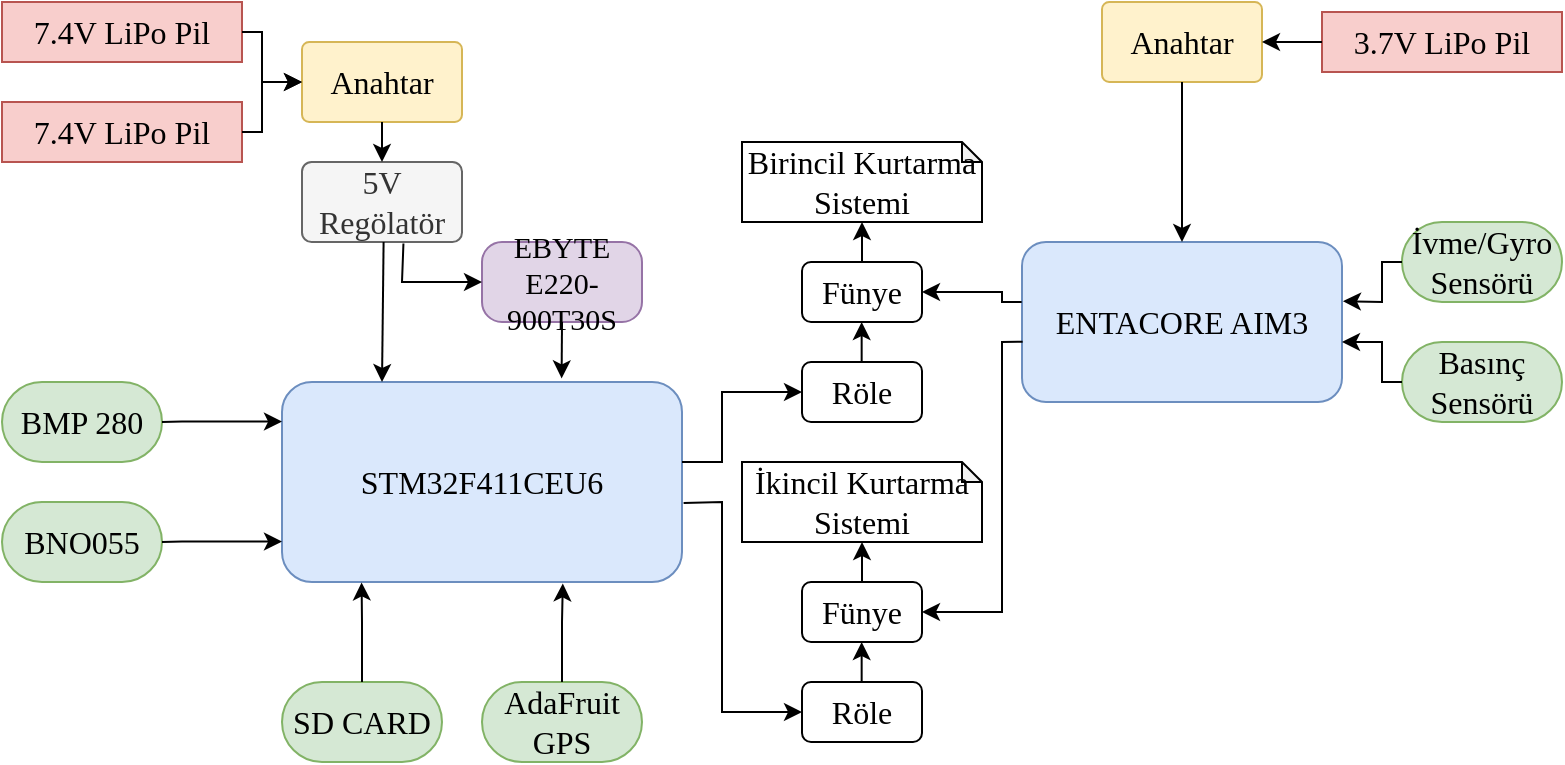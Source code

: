 <mxfile version="23.1.1" type="github">
  <diagram id="C5RBs43oDa-KdzZeNtuy" name="Page-1">
    <mxGraphModel dx="1195" dy="630" grid="1" gridSize="10" guides="1" tooltips="1" connect="1" arrows="1" fold="1" page="1" pageScale="1" pageWidth="800" pageHeight="600" math="0" shadow="0">
      <root>
        <mxCell id="WIyWlLk6GJQsqaUBKTNV-0" />
        <mxCell id="WIyWlLk6GJQsqaUBKTNV-1" parent="WIyWlLk6GJQsqaUBKTNV-0" />
        <mxCell id="FF-1iVlFn8DtFzpHkf-_-0" value="7.4V LiPo Pil" style="rounded=1;whiteSpace=wrap;html=1;arcSize=0;fillColor=#f8cecc;strokeColor=#b85450;fontFamily=Calibri;fontSize=16;" parent="WIyWlLk6GJQsqaUBKTNV-1" vertex="1">
          <mxGeometry x="10" y="90" width="120" height="30" as="geometry" />
        </mxCell>
        <mxCell id="FF-1iVlFn8DtFzpHkf-_-1" value="7.4V LiPo Pil" style="rounded=1;whiteSpace=wrap;html=1;arcSize=0;fillColor=#f8cecc;strokeColor=#b85450;fontFamily=Calibri;fontSize=16;" parent="WIyWlLk6GJQsqaUBKTNV-1" vertex="1">
          <mxGeometry x="10" y="40" width="120" height="30" as="geometry" />
        </mxCell>
        <mxCell id="FF-1iVlFn8DtFzpHkf-_-3" value="Anahtar" style="rounded=1;whiteSpace=wrap;html=1;arcSize=9;fillColor=#fff2cc;strokeColor=#d6b656;fontFamily=Calibri;fontSize=16;" parent="WIyWlLk6GJQsqaUBKTNV-1" vertex="1">
          <mxGeometry x="160" y="60" width="80" height="40" as="geometry" />
        </mxCell>
        <mxCell id="FF-1iVlFn8DtFzpHkf-_-4" value="5V Regölatör" style="rounded=1;whiteSpace=wrap;html=1;arcSize=12;fillColor=#f5f5f5;fontColor=#333333;strokeColor=#666666;fontFamily=Calibri;fontSize=16;" parent="WIyWlLk6GJQsqaUBKTNV-1" vertex="1">
          <mxGeometry x="160" y="120" width="80" height="40" as="geometry" />
        </mxCell>
        <mxCell id="FF-1iVlFn8DtFzpHkf-_-5" value="STM32F411CEU6" style="rounded=1;whiteSpace=wrap;html=1;fillColor=#dae8fc;strokeColor=#6c8ebf;fontFamily=Calibri;fontSize=16;" parent="WIyWlLk6GJQsqaUBKTNV-1" vertex="1">
          <mxGeometry x="150" y="230" width="200" height="100" as="geometry" />
        </mxCell>
        <mxCell id="FF-1iVlFn8DtFzpHkf-_-6" value="EBYTE E220-900T30S" style="rounded=1;whiteSpace=wrap;html=1;arcSize=25;fillColor=#e1d5e7;strokeColor=#9673a6;fontFamily=Calibri;fontSize=15;" parent="WIyWlLk6GJQsqaUBKTNV-1" vertex="1">
          <mxGeometry x="250" y="160" width="80" height="40" as="geometry" />
        </mxCell>
        <mxCell id="FF-1iVlFn8DtFzpHkf-_-7" value="BMP 280" style="rounded=1;whiteSpace=wrap;html=1;arcSize=50;fillColor=#d5e8d4;strokeColor=#82b366;fontFamily=Calibri;fontSize=16;" parent="WIyWlLk6GJQsqaUBKTNV-1" vertex="1">
          <mxGeometry x="10" y="230" width="80" height="40" as="geometry" />
        </mxCell>
        <mxCell id="FF-1iVlFn8DtFzpHkf-_-8" value="BNO055" style="rounded=1;whiteSpace=wrap;html=1;arcSize=50;fillColor=#d5e8d4;strokeColor=#82b366;fontFamily=Calibri;fontSize=16;" parent="WIyWlLk6GJQsqaUBKTNV-1" vertex="1">
          <mxGeometry x="10" y="290" width="80" height="40" as="geometry" />
        </mxCell>
        <mxCell id="FF-1iVlFn8DtFzpHkf-_-9" value="SD CARD" style="rounded=1;whiteSpace=wrap;html=1;arcSize=50;fillColor=#d5e8d4;strokeColor=#82b366;fontFamily=Calibri;fontSize=16;" parent="WIyWlLk6GJQsqaUBKTNV-1" vertex="1">
          <mxGeometry x="150" y="380" width="80" height="40" as="geometry" />
        </mxCell>
        <mxCell id="FF-1iVlFn8DtFzpHkf-_-10" value="AdaFruit GPS" style="rounded=1;whiteSpace=wrap;html=1;arcSize=50;fillColor=#d5e8d4;strokeColor=#82b366;fontFamily=Calibri;fontSize=16;" parent="WIyWlLk6GJQsqaUBKTNV-1" vertex="1">
          <mxGeometry x="250" y="380" width="80" height="40" as="geometry" />
        </mxCell>
        <mxCell id="FF-1iVlFn8DtFzpHkf-_-11" value="" style="endArrow=classic;html=1;rounded=0;fontFamily=Calibri;fontSize=16;" parent="WIyWlLk6GJQsqaUBKTNV-1" edge="1">
          <mxGeometry width="50" height="50" relative="1" as="geometry">
            <mxPoint x="100" y="249.8" as="sourcePoint" />
            <mxPoint x="150" y="249.8" as="targetPoint" />
            <Array as="points">
              <mxPoint x="90" y="250" />
              <mxPoint x="100" y="249.8" />
            </Array>
          </mxGeometry>
        </mxCell>
        <mxCell id="FF-1iVlFn8DtFzpHkf-_-12" value="" style="endArrow=classic;html=1;rounded=0;fontFamily=Calibri;fontSize=16;" parent="WIyWlLk6GJQsqaUBKTNV-1" edge="1">
          <mxGeometry width="50" height="50" relative="1" as="geometry">
            <mxPoint x="100" y="309.8" as="sourcePoint" />
            <mxPoint x="150" y="309.8" as="targetPoint" />
            <Array as="points">
              <mxPoint x="90" y="310" />
              <mxPoint x="100" y="309.8" />
            </Array>
          </mxGeometry>
        </mxCell>
        <mxCell id="FF-1iVlFn8DtFzpHkf-_-13" value="" style="endArrow=classic;html=1;rounded=0;entryX=0.199;entryY=1.002;entryDx=0;entryDy=0;entryPerimeter=0;exitX=0.5;exitY=0;exitDx=0;exitDy=0;fontFamily=Calibri;fontSize=16;" parent="WIyWlLk6GJQsqaUBKTNV-1" source="FF-1iVlFn8DtFzpHkf-_-9" target="FF-1iVlFn8DtFzpHkf-_-5" edge="1">
          <mxGeometry width="50" height="50" relative="1" as="geometry">
            <mxPoint x="218.5" y="380" as="sourcePoint" />
            <mxPoint x="220" y="343" as="targetPoint" />
            <Array as="points">
              <mxPoint x="190" y="380" />
              <mxPoint x="190" y="370" />
              <mxPoint x="190" y="350" />
            </Array>
          </mxGeometry>
        </mxCell>
        <mxCell id="FF-1iVlFn8DtFzpHkf-_-14" value="" style="endArrow=classic;html=1;rounded=0;entryX=0.702;entryY=1.007;entryDx=0;entryDy=0;entryPerimeter=0;fontFamily=Calibri;fontSize=16;" parent="WIyWlLk6GJQsqaUBKTNV-1" target="FF-1iVlFn8DtFzpHkf-_-5" edge="1">
          <mxGeometry width="50" height="50" relative="1" as="geometry">
            <mxPoint x="290" y="380" as="sourcePoint" />
            <mxPoint x="320" y="340" as="targetPoint" />
            <Array as="points">
              <mxPoint x="290" y="380" />
              <mxPoint x="290" y="350" />
            </Array>
          </mxGeometry>
        </mxCell>
        <mxCell id="FF-1iVlFn8DtFzpHkf-_-16" value="" style="endArrow=classic;html=1;rounded=0;exitX=0.5;exitY=1;exitDx=0;exitDy=0;entryX=0.699;entryY=-0.018;entryDx=0;entryDy=0;entryPerimeter=0;fontFamily=Calibri;fontSize=16;" parent="WIyWlLk6GJQsqaUBKTNV-1" source="FF-1iVlFn8DtFzpHkf-_-6" target="FF-1iVlFn8DtFzpHkf-_-5" edge="1">
          <mxGeometry width="50" height="50" relative="1" as="geometry">
            <mxPoint x="340" y="180" as="sourcePoint" />
            <mxPoint x="340" y="200" as="targetPoint" />
          </mxGeometry>
        </mxCell>
        <mxCell id="FF-1iVlFn8DtFzpHkf-_-17" value="" style="endArrow=classic;html=1;rounded=0;entryX=0;entryY=0.5;entryDx=0;entryDy=0;exitX=0.634;exitY=1.019;exitDx=0;exitDy=0;exitPerimeter=0;fontFamily=Calibri;fontSize=16;" parent="WIyWlLk6GJQsqaUBKTNV-1" source="FF-1iVlFn8DtFzpHkf-_-4" target="FF-1iVlFn8DtFzpHkf-_-6" edge="1">
          <mxGeometry width="50" height="50" relative="1" as="geometry">
            <mxPoint x="240" y="140" as="sourcePoint" />
            <mxPoint x="289.36" y="140" as="targetPoint" />
            <Array as="points">
              <mxPoint x="210" y="180" />
            </Array>
          </mxGeometry>
        </mxCell>
        <mxCell id="FF-1iVlFn8DtFzpHkf-_-18" value="" style="endArrow=classic;html=1;rounded=0;exitX=0.51;exitY=0.999;exitDx=0;exitDy=0;exitPerimeter=0;entryX=0.25;entryY=0;entryDx=0;entryDy=0;fontFamily=Calibri;fontSize=16;" parent="WIyWlLk6GJQsqaUBKTNV-1" source="FF-1iVlFn8DtFzpHkf-_-4" edge="1" target="FF-1iVlFn8DtFzpHkf-_-5">
          <mxGeometry width="50" height="50" relative="1" as="geometry">
            <mxPoint x="280" y="103.2" as="sourcePoint" />
            <mxPoint x="270" y="210.0" as="targetPoint" />
          </mxGeometry>
        </mxCell>
        <mxCell id="FF-1iVlFn8DtFzpHkf-_-19" value="" style="endArrow=classic;html=1;rounded=0;exitX=1;exitY=0.5;exitDx=0;exitDy=0;entryX=0;entryY=0.5;entryDx=0;entryDy=0;fontFamily=Calibri;fontSize=16;" parent="WIyWlLk6GJQsqaUBKTNV-1" source="FF-1iVlFn8DtFzpHkf-_-0" target="FF-1iVlFn8DtFzpHkf-_-3" edge="1">
          <mxGeometry width="50" height="50" relative="1" as="geometry">
            <mxPoint x="340" y="230" as="sourcePoint" />
            <mxPoint x="170" y="130" as="targetPoint" />
            <Array as="points">
              <mxPoint x="140" y="105" />
              <mxPoint x="140" y="80" />
            </Array>
          </mxGeometry>
        </mxCell>
        <mxCell id="FF-1iVlFn8DtFzpHkf-_-20" value="" style="endArrow=classic;html=1;rounded=0;exitX=1;exitY=0.5;exitDx=0;exitDy=0;fontFamily=Calibri;fontSize=16;" parent="WIyWlLk6GJQsqaUBKTNV-1" source="FF-1iVlFn8DtFzpHkf-_-1" edge="1">
          <mxGeometry width="50" height="50" relative="1" as="geometry">
            <mxPoint x="140" y="50" as="sourcePoint" />
            <mxPoint x="160" y="80" as="targetPoint" />
            <Array as="points">
              <mxPoint x="140" y="55" />
              <mxPoint x="140" y="80" />
            </Array>
          </mxGeometry>
        </mxCell>
        <mxCell id="FF-1iVlFn8DtFzpHkf-_-21" value="" style="endArrow=classic;html=1;rounded=0;entryX=0.5;entryY=0;entryDx=0;entryDy=0;exitX=0.5;exitY=1;exitDx=0;exitDy=0;fontFamily=Calibri;fontSize=16;" parent="WIyWlLk6GJQsqaUBKTNV-1" edge="1" target="FF-1iVlFn8DtFzpHkf-_-4" source="FF-1iVlFn8DtFzpHkf-_-3">
          <mxGeometry width="50" height="50" relative="1" as="geometry">
            <mxPoint x="240" y="79.9" as="sourcePoint" />
            <mxPoint x="260" y="80" as="targetPoint" />
          </mxGeometry>
        </mxCell>
        <mxCell id="rdZqMUuOVoU_5vOU-umY-1" value="Birincil Kurtarma Sistemi" style="shape=note;whiteSpace=wrap;html=1;backgroundOutline=1;darkOpacity=0.05;rotation=0;size=10;strokeColor=default;verticalAlign=middle;fontFamily=Calibri;fontSize=16;" vertex="1" parent="WIyWlLk6GJQsqaUBKTNV-1">
          <mxGeometry x="380" y="110" width="120" height="40" as="geometry" />
        </mxCell>
        <mxCell id="rdZqMUuOVoU_5vOU-umY-3" value="Fünye" style="rounded=1;whiteSpace=wrap;html=1;fontFamily=Calibri;fontSize=16;" vertex="1" parent="WIyWlLk6GJQsqaUBKTNV-1">
          <mxGeometry x="410" y="170" width="60" height="30" as="geometry" />
        </mxCell>
        <mxCell id="rdZqMUuOVoU_5vOU-umY-4" value="Röle" style="rounded=1;whiteSpace=wrap;html=1;fontFamily=Calibri;fontSize=16;" vertex="1" parent="WIyWlLk6GJQsqaUBKTNV-1">
          <mxGeometry x="410" y="220" width="60" height="30" as="geometry" />
        </mxCell>
        <mxCell id="rdZqMUuOVoU_5vOU-umY-5" value="" style="endArrow=classic;html=1;rounded=0;entryX=0.5;entryY=1;entryDx=0;entryDy=0;entryPerimeter=0;exitX=0.5;exitY=0;exitDx=0;exitDy=0;fontFamily=Calibri;fontSize=16;" edge="1" parent="WIyWlLk6GJQsqaUBKTNV-1" source="rdZqMUuOVoU_5vOU-umY-3" target="rdZqMUuOVoU_5vOU-umY-1">
          <mxGeometry width="50" height="50" relative="1" as="geometry">
            <mxPoint x="380" y="260" as="sourcePoint" />
            <mxPoint x="430" y="210" as="targetPoint" />
          </mxGeometry>
        </mxCell>
        <mxCell id="rdZqMUuOVoU_5vOU-umY-6" value="" style="endArrow=classic;html=1;rounded=0;entryX=0.5;entryY=1;entryDx=0;entryDy=0;entryPerimeter=0;exitX=0.5;exitY=0;exitDx=0;exitDy=0;fontFamily=Calibri;fontSize=16;" edge="1" parent="WIyWlLk6GJQsqaUBKTNV-1">
          <mxGeometry width="50" height="50" relative="1" as="geometry">
            <mxPoint x="439.83" y="220" as="sourcePoint" />
            <mxPoint x="439.83" y="200" as="targetPoint" />
          </mxGeometry>
        </mxCell>
        <mxCell id="rdZqMUuOVoU_5vOU-umY-7" value="İkincil Kurtarma Sistemi" style="shape=note;whiteSpace=wrap;html=1;backgroundOutline=1;darkOpacity=0.05;rotation=0;size=10;strokeColor=default;verticalAlign=middle;fontFamily=Calibri;fontSize=16;" vertex="1" parent="WIyWlLk6GJQsqaUBKTNV-1">
          <mxGeometry x="380" y="270" width="120" height="40" as="geometry" />
        </mxCell>
        <mxCell id="rdZqMUuOVoU_5vOU-umY-8" value="Fünye" style="rounded=1;whiteSpace=wrap;html=1;fontFamily=Calibri;fontSize=16;" vertex="1" parent="WIyWlLk6GJQsqaUBKTNV-1">
          <mxGeometry x="410" y="330" width="60" height="30" as="geometry" />
        </mxCell>
        <mxCell id="rdZqMUuOVoU_5vOU-umY-9" value="Röle" style="rounded=1;whiteSpace=wrap;html=1;fontFamily=Calibri;fontSize=16;" vertex="1" parent="WIyWlLk6GJQsqaUBKTNV-1">
          <mxGeometry x="410" y="380" width="60" height="30" as="geometry" />
        </mxCell>
        <mxCell id="rdZqMUuOVoU_5vOU-umY-10" value="" style="endArrow=classic;html=1;rounded=0;entryX=0.5;entryY=1;entryDx=0;entryDy=0;entryPerimeter=0;exitX=0.5;exitY=0;exitDx=0;exitDy=0;fontFamily=Calibri;fontSize=16;" edge="1" parent="WIyWlLk6GJQsqaUBKTNV-1" source="rdZqMUuOVoU_5vOU-umY-8" target="rdZqMUuOVoU_5vOU-umY-7">
          <mxGeometry width="50" height="50" relative="1" as="geometry">
            <mxPoint x="380" y="420" as="sourcePoint" />
            <mxPoint x="430" y="370" as="targetPoint" />
          </mxGeometry>
        </mxCell>
        <mxCell id="rdZqMUuOVoU_5vOU-umY-11" value="" style="endArrow=classic;html=1;rounded=0;entryX=0.5;entryY=1;entryDx=0;entryDy=0;entryPerimeter=0;exitX=0.5;exitY=0;exitDx=0;exitDy=0;fontFamily=Calibri;fontSize=16;" edge="1" parent="WIyWlLk6GJQsqaUBKTNV-1">
          <mxGeometry width="50" height="50" relative="1" as="geometry">
            <mxPoint x="439.83" y="380" as="sourcePoint" />
            <mxPoint x="439.83" y="360" as="targetPoint" />
          </mxGeometry>
        </mxCell>
        <mxCell id="rdZqMUuOVoU_5vOU-umY-12" value="" style="endArrow=classic;html=1;rounded=0;exitX=1.004;exitY=0.605;exitDx=0;exitDy=0;exitPerimeter=0;entryX=0;entryY=0.5;entryDx=0;entryDy=0;fontFamily=Calibri;fontSize=16;" edge="1" parent="WIyWlLk6GJQsqaUBKTNV-1" source="FF-1iVlFn8DtFzpHkf-_-5" target="rdZqMUuOVoU_5vOU-umY-9">
          <mxGeometry width="50" height="50" relative="1" as="geometry">
            <mxPoint x="360" y="290" as="sourcePoint" />
            <mxPoint x="410" y="240" as="targetPoint" />
            <Array as="points">
              <mxPoint x="370" y="290" />
              <mxPoint x="370" y="395" />
            </Array>
          </mxGeometry>
        </mxCell>
        <mxCell id="rdZqMUuOVoU_5vOU-umY-13" value="" style="endArrow=classic;html=1;rounded=0;entryX=0;entryY=0.5;entryDx=0;entryDy=0;fontFamily=Calibri;fontSize=16;" edge="1" parent="WIyWlLk6GJQsqaUBKTNV-1" target="rdZqMUuOVoU_5vOU-umY-4">
          <mxGeometry width="50" height="50" relative="1" as="geometry">
            <mxPoint x="350" y="270" as="sourcePoint" />
            <mxPoint x="400" y="230" as="targetPoint" />
            <Array as="points">
              <mxPoint x="370" y="270" />
              <mxPoint x="370" y="235" />
            </Array>
          </mxGeometry>
        </mxCell>
        <mxCell id="rdZqMUuOVoU_5vOU-umY-14" value="3.7V LiPo Pil" style="rounded=1;whiteSpace=wrap;html=1;arcSize=0;fillColor=#f8cecc;strokeColor=#b85450;fontFamily=Calibri;fontSize=16;" vertex="1" parent="WIyWlLk6GJQsqaUBKTNV-1">
          <mxGeometry x="670" y="45" width="120" height="30" as="geometry" />
        </mxCell>
        <mxCell id="rdZqMUuOVoU_5vOU-umY-15" value="Anahtar" style="rounded=1;whiteSpace=wrap;html=1;arcSize=9;fillColor=#fff2cc;strokeColor=#d6b656;fontFamily=Calibri;fontSize=16;" vertex="1" parent="WIyWlLk6GJQsqaUBKTNV-1">
          <mxGeometry x="560" y="40" width="80" height="40" as="geometry" />
        </mxCell>
        <mxCell id="rdZqMUuOVoU_5vOU-umY-16" value="ENTACORE AIM3" style="rounded=1;whiteSpace=wrap;html=1;fillColor=#dae8fc;strokeColor=#6c8ebf;fontFamily=Calibri;fontSize=16;" vertex="1" parent="WIyWlLk6GJQsqaUBKTNV-1">
          <mxGeometry x="520" y="160" width="160" height="80" as="geometry" />
        </mxCell>
        <mxCell id="rdZqMUuOVoU_5vOU-umY-20" value="" style="endArrow=classic;html=1;rounded=0;entryX=0.5;entryY=0;entryDx=0;entryDy=0;exitX=0.5;exitY=1;exitDx=0;exitDy=0;fontFamily=Calibri;fontSize=16;" edge="1" parent="WIyWlLk6GJQsqaUBKTNV-1" source="rdZqMUuOVoU_5vOU-umY-15" target="rdZqMUuOVoU_5vOU-umY-16">
          <mxGeometry width="50" height="50" relative="1" as="geometry">
            <mxPoint x="420" y="150" as="sourcePoint" />
            <mxPoint x="470" y="100" as="targetPoint" />
          </mxGeometry>
        </mxCell>
        <mxCell id="rdZqMUuOVoU_5vOU-umY-21" value="" style="endArrow=classic;html=1;rounded=0;entryX=1;entryY=0.5;entryDx=0;entryDy=0;fontFamily=Calibri;fontSize=16;" edge="1" parent="WIyWlLk6GJQsqaUBKTNV-1" source="rdZqMUuOVoU_5vOU-umY-14" target="rdZqMUuOVoU_5vOU-umY-15">
          <mxGeometry width="50" height="50" relative="1" as="geometry">
            <mxPoint x="420" y="150" as="sourcePoint" />
            <mxPoint x="470" y="100" as="targetPoint" />
          </mxGeometry>
        </mxCell>
        <mxCell id="rdZqMUuOVoU_5vOU-umY-22" value="İvme/Gyro Sensörü" style="rounded=1;whiteSpace=wrap;html=1;arcSize=50;fillColor=#d5e8d4;strokeColor=#82b366;fontFamily=Calibri;fontSize=16;" vertex="1" parent="WIyWlLk6GJQsqaUBKTNV-1">
          <mxGeometry x="710" y="150" width="80" height="40" as="geometry" />
        </mxCell>
        <mxCell id="rdZqMUuOVoU_5vOU-umY-23" value="Basınç Sensörü" style="rounded=1;whiteSpace=wrap;html=1;arcSize=50;fillColor=#d5e8d4;strokeColor=#82b366;fontFamily=Calibri;fontSize=16;" vertex="1" parent="WIyWlLk6GJQsqaUBKTNV-1">
          <mxGeometry x="710" y="210" width="80" height="40" as="geometry" />
        </mxCell>
        <mxCell id="rdZqMUuOVoU_5vOU-umY-24" value="" style="endArrow=classic;html=1;rounded=0;exitX=0;exitY=0.5;exitDx=0;exitDy=0;entryX=1.006;entryY=0.611;entryDx=0;entryDy=0;entryPerimeter=0;fontFamily=Calibri;fontSize=16;" edge="1" parent="WIyWlLk6GJQsqaUBKTNV-1" source="rdZqMUuOVoU_5vOU-umY-23">
          <mxGeometry width="50" height="50" relative="1" as="geometry">
            <mxPoint x="709.04" y="231.12" as="sourcePoint" />
            <mxPoint x="680.0" y="210" as="targetPoint" />
            <Array as="points">
              <mxPoint x="700" y="230" />
              <mxPoint x="700" y="210" />
            </Array>
          </mxGeometry>
        </mxCell>
        <mxCell id="rdZqMUuOVoU_5vOU-umY-26" value="" style="endArrow=classic;html=1;rounded=0;entryX=1.003;entryY=0.37;entryDx=0;entryDy=0;entryPerimeter=0;exitX=0;exitY=0.5;exitDx=0;exitDy=0;fontFamily=Calibri;fontSize=16;" edge="1" parent="WIyWlLk6GJQsqaUBKTNV-1" source="rdZqMUuOVoU_5vOU-umY-22" target="rdZqMUuOVoU_5vOU-umY-16">
          <mxGeometry width="50" height="50" relative="1" as="geometry">
            <mxPoint x="640" y="190" as="sourcePoint" />
            <mxPoint x="690" y="140" as="targetPoint" />
            <Array as="points">
              <mxPoint x="700" y="170" />
              <mxPoint x="700" y="190" />
            </Array>
          </mxGeometry>
        </mxCell>
        <mxCell id="rdZqMUuOVoU_5vOU-umY-27" value="" style="endArrow=classic;html=1;rounded=0;exitX=-0.001;exitY=0.375;exitDx=0;exitDy=0;exitPerimeter=0;" edge="1" parent="WIyWlLk6GJQsqaUBKTNV-1" source="rdZqMUuOVoU_5vOU-umY-16">
          <mxGeometry width="50" height="50" relative="1" as="geometry">
            <mxPoint x="540" y="175" as="sourcePoint" />
            <mxPoint x="470" y="185" as="targetPoint" />
            <Array as="points">
              <mxPoint x="510" y="190" />
              <mxPoint x="510" y="185" />
            </Array>
          </mxGeometry>
        </mxCell>
        <mxCell id="rdZqMUuOVoU_5vOU-umY-28" value="" style="endArrow=classic;html=1;rounded=0;exitX=0.002;exitY=0.623;exitDx=0;exitDy=0;exitPerimeter=0;entryX=1;entryY=0.5;entryDx=0;entryDy=0;" edge="1" parent="WIyWlLk6GJQsqaUBKTNV-1" source="rdZqMUuOVoU_5vOU-umY-16" target="rdZqMUuOVoU_5vOU-umY-8">
          <mxGeometry width="50" height="50" relative="1" as="geometry">
            <mxPoint x="490" y="230" as="sourcePoint" />
            <mxPoint x="480" y="350" as="targetPoint" />
            <Array as="points">
              <mxPoint x="510" y="210" />
              <mxPoint x="510" y="345" />
            </Array>
          </mxGeometry>
        </mxCell>
      </root>
    </mxGraphModel>
  </diagram>
</mxfile>
